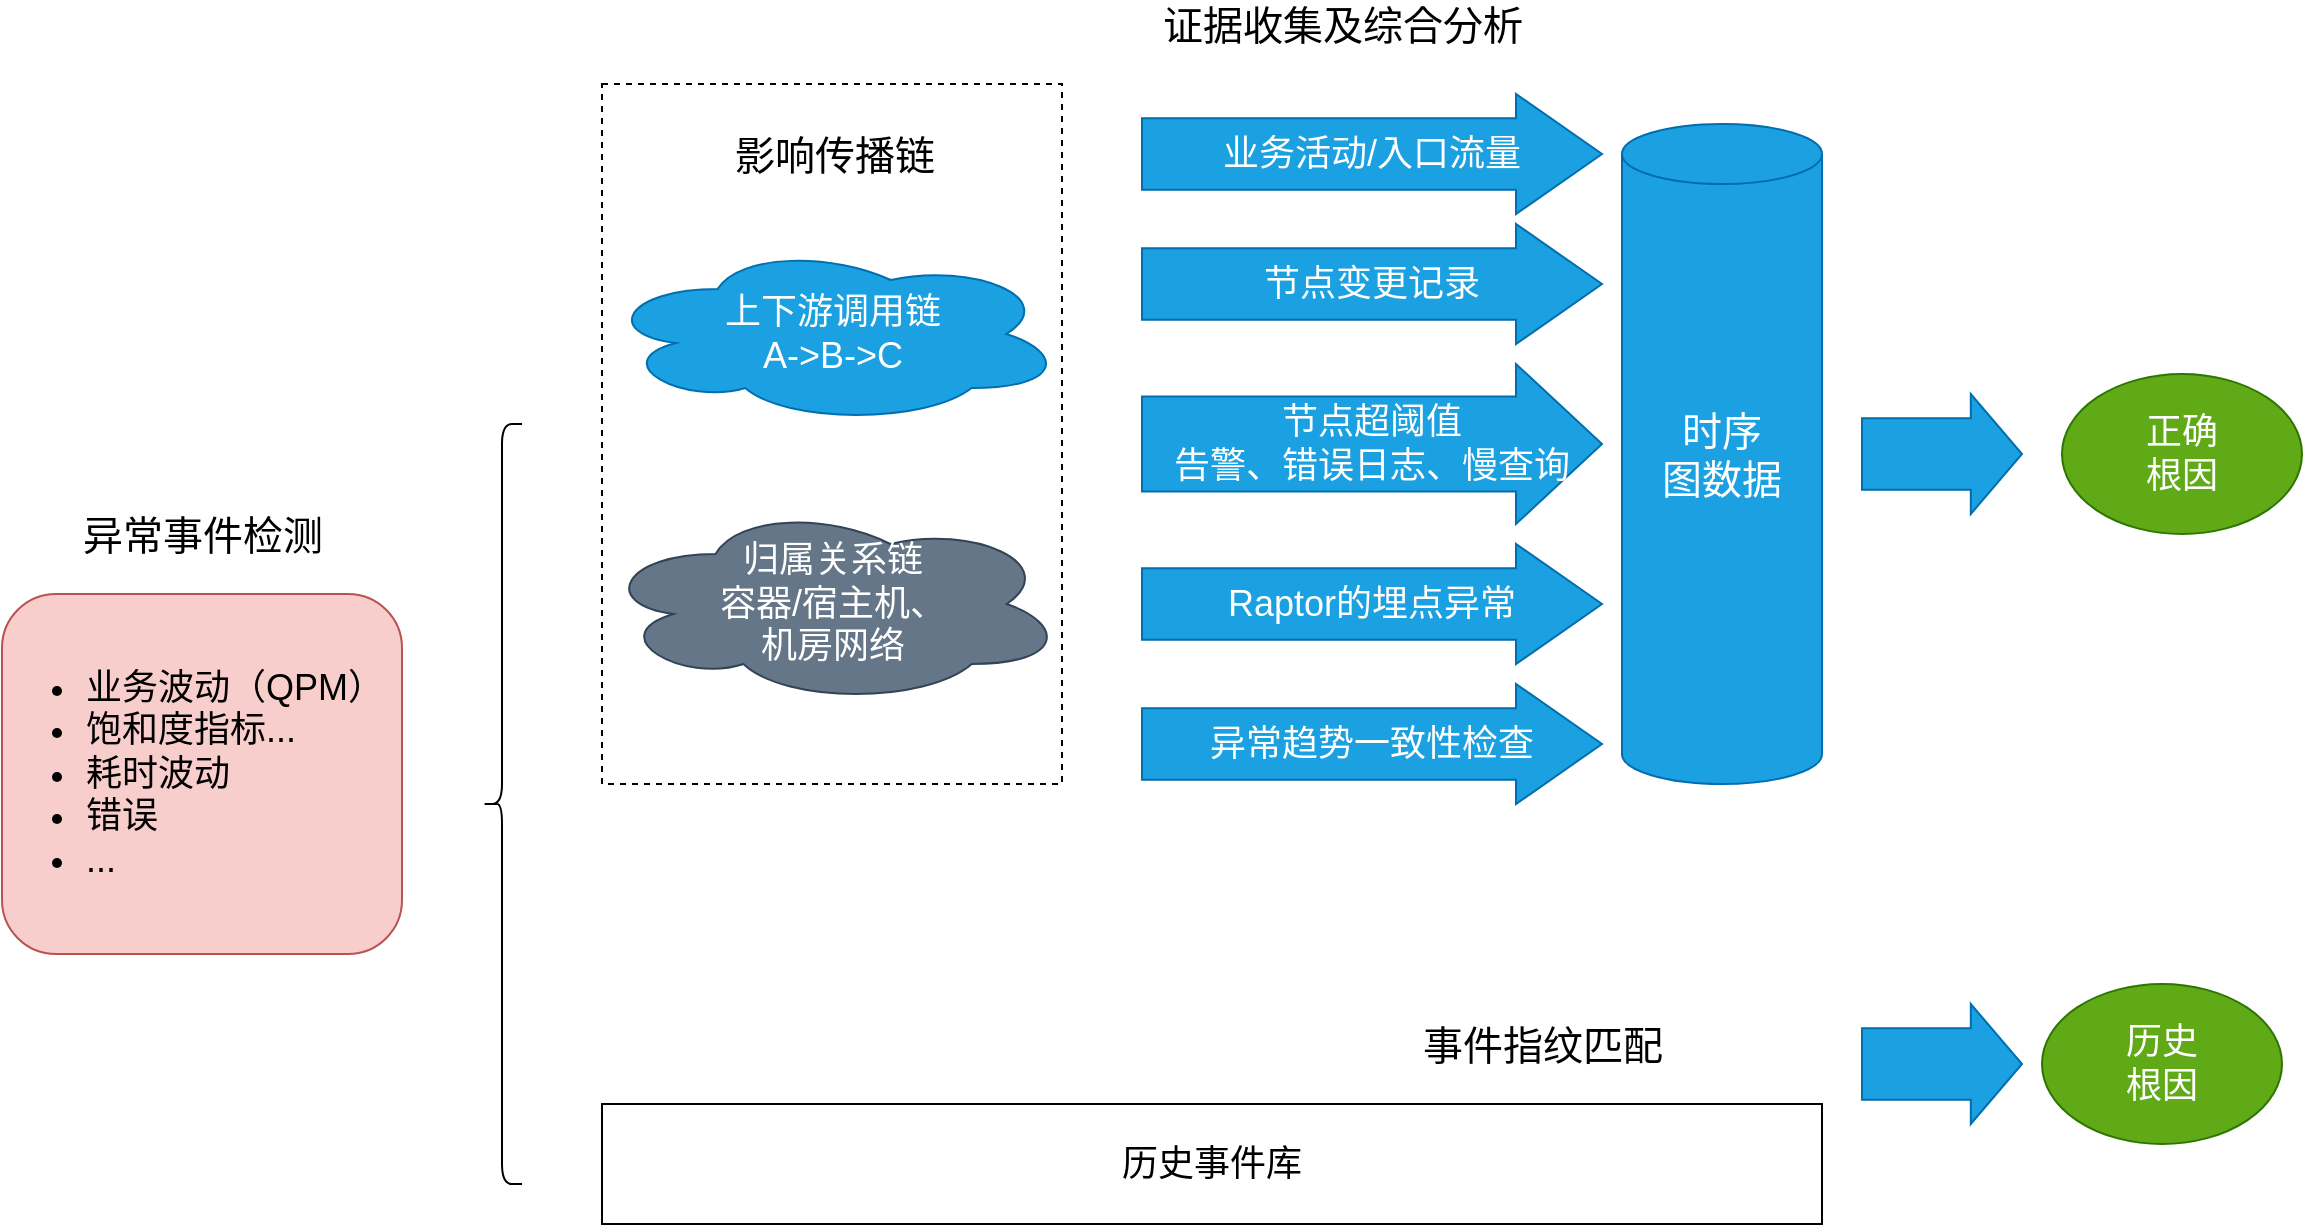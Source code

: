 <mxfile version="20.3.0" type="device"><diagram id="8HwKGQywosMixoEmvUDh" name="第 1 页"><mxGraphModel dx="1106" dy="797" grid="0" gridSize="10" guides="1" tooltips="1" connect="1" arrows="1" fold="1" page="0" pageScale="1" pageWidth="827" pageHeight="1169" math="0" shadow="0"><root><mxCell id="0"/><mxCell id="1" parent="0"/><mxCell id="3QqTEHdCQ1LyKXs7J07S-1" value="" style="rounded=0;whiteSpace=wrap;html=1;fontSize=18;dashed=1;" vertex="1" parent="1"><mxGeometry x="420" y="150" width="230" height="350" as="geometry"/></mxCell><mxCell id="3QqTEHdCQ1LyKXs7J07S-2" value="&lt;ul style=&quot;font-size: 18px&quot;&gt;&lt;li&gt;&lt;span&gt;业务波动（QPM）&lt;/span&gt;&lt;/li&gt;&lt;li&gt;&lt;font style=&quot;font-size: 18px&quot;&gt;饱和度指标...&lt;/font&gt;&lt;/li&gt;&lt;li&gt;耗时波动&lt;/li&gt;&lt;li&gt;错误&lt;/li&gt;&lt;li&gt;...&lt;/li&gt;&lt;/ul&gt;" style="rounded=1;whiteSpace=wrap;html=1;align=left;fillColor=#f8cecc;strokeColor=#b85450;" vertex="1" parent="1"><mxGeometry x="120" y="405" width="200" height="180" as="geometry"/></mxCell><mxCell id="3QqTEHdCQ1LyKXs7J07S-3" value="&lt;font style=&quot;font-size: 20px&quot;&gt;异常事件检测&lt;/font&gt;" style="text;html=1;align=center;verticalAlign=middle;resizable=0;points=[];autosize=1;" vertex="1" parent="1"><mxGeometry x="150" y="365" width="140" height="20" as="geometry"/></mxCell><mxCell id="3QqTEHdCQ1LyKXs7J07S-4" value="上下游调用链&lt;br&gt;A-&amp;gt;B-&amp;gt;C" style="ellipse;shape=cloud;whiteSpace=wrap;html=1;fontSize=18;fillColor=#1ba1e2;strokeColor=#006EAF;fontColor=#ffffff;" vertex="1" parent="1"><mxGeometry x="420" y="230" width="231" height="90" as="geometry"/></mxCell><mxCell id="3QqTEHdCQ1LyKXs7J07S-5" value="归属关系链&lt;br&gt;容器/宿主机、&lt;br&gt;机房网络" style="ellipse;shape=cloud;whiteSpace=wrap;html=1;fontSize=18;fillColor=#647687;strokeColor=#314354;fontColor=#ffffff;" vertex="1" parent="1"><mxGeometry x="418.5" y="360" width="233" height="100" as="geometry"/></mxCell><mxCell id="3QqTEHdCQ1LyKXs7J07S-6" value="&lt;font style=&quot;font-size: 20px&quot;&gt;影响传播链&lt;/font&gt;" style="text;html=1;align=center;verticalAlign=middle;resizable=0;points=[];autosize=1;" vertex="1" parent="1"><mxGeometry x="475.5" y="175" width="120" height="20" as="geometry"/></mxCell><mxCell id="3QqTEHdCQ1LyKXs7J07S-7" value="&lt;font style=&quot;font-size: 20px&quot;&gt;证据收集及综合分析&lt;/font&gt;" style="text;html=1;align=center;verticalAlign=middle;resizable=0;points=[];autosize=1;" vertex="1" parent="1"><mxGeometry x="690" y="110" width="200" height="20" as="geometry"/></mxCell><mxCell id="3QqTEHdCQ1LyKXs7J07S-8" value="历史事件库" style="rounded=0;whiteSpace=wrap;html=1;fontSize=18;" vertex="1" parent="1"><mxGeometry x="420" y="660" width="610" height="60" as="geometry"/></mxCell><mxCell id="3QqTEHdCQ1LyKXs7J07S-9" value="&lt;font style=&quot;font-size: 20px&quot;&gt;事件指纹匹配&lt;/font&gt;" style="text;html=1;align=center;verticalAlign=middle;resizable=0;points=[];autosize=1;" vertex="1" parent="1"><mxGeometry x="820" y="620" width="140" height="20" as="geometry"/></mxCell><mxCell id="3QqTEHdCQ1LyKXs7J07S-10" value="正确&lt;br&gt;根因" style="ellipse;whiteSpace=wrap;html=1;fontSize=18;fillColor=#60a917;strokeColor=#2D7600;fontColor=#ffffff;" vertex="1" parent="1"><mxGeometry x="1150" y="295" width="120" height="80" as="geometry"/></mxCell><mxCell id="3QqTEHdCQ1LyKXs7J07S-11" value="历史&lt;br&gt;根因" style="ellipse;whiteSpace=wrap;html=1;fontSize=18;fillColor=#60a917;strokeColor=#2D7600;fontColor=#ffffff;" vertex="1" parent="1"><mxGeometry x="1140" y="600" width="120" height="80" as="geometry"/></mxCell><mxCell id="3QqTEHdCQ1LyKXs7J07S-12" value="" style="shape=curlyBracket;whiteSpace=wrap;html=1;rounded=1;fontSize=18;" vertex="1" parent="1"><mxGeometry x="360" y="320" width="20" height="380" as="geometry"/></mxCell><mxCell id="3QqTEHdCQ1LyKXs7J07S-13" value="&lt;font style=&quot;font-size: 18px&quot;&gt;节点变更记录&lt;/font&gt;" style="shape=singleArrow;whiteSpace=wrap;html=1;arrowWidth=0.594;arrowSize=0.187;fillColor=#1ba1e2;strokeColor=#006EAF;fontColor=#ffffff;" vertex="1" parent="1"><mxGeometry x="690" y="220" width="230" height="60" as="geometry"/></mxCell><mxCell id="3QqTEHdCQ1LyKXs7J07S-14" value="&lt;font style=&quot;font-size: 18px&quot;&gt;异常趋势一致性检查&lt;/font&gt;" style="shape=singleArrow;whiteSpace=wrap;html=1;arrowWidth=0.594;arrowSize=0.187;fillColor=#1ba1e2;strokeColor=#006EAF;fontColor=#ffffff;" vertex="1" parent="1"><mxGeometry x="690" y="450" width="230" height="60" as="geometry"/></mxCell><mxCell id="3QqTEHdCQ1LyKXs7J07S-15" value="" style="shape=singleArrow;whiteSpace=wrap;html=1;arrowWidth=0.594;arrowSize=0.32;fillColor=#1ba1e2;strokeColor=#006EAF;fontColor=#ffffff;" vertex="1" parent="1"><mxGeometry x="1050" y="305" width="80" height="60" as="geometry"/></mxCell><mxCell id="3QqTEHdCQ1LyKXs7J07S-16" value="" style="shape=singleArrow;whiteSpace=wrap;html=1;arrowWidth=0.594;arrowSize=0.32;fillColor=#1ba1e2;strokeColor=#006EAF;fontColor=#ffffff;" vertex="1" parent="1"><mxGeometry x="1050" y="610" width="80" height="60" as="geometry"/></mxCell><mxCell id="3QqTEHdCQ1LyKXs7J07S-17" value="&lt;font style=&quot;font-size: 18px&quot;&gt;业务活动/入口流量&lt;/font&gt;" style="shape=singleArrow;whiteSpace=wrap;html=1;arrowWidth=0.594;arrowSize=0.187;fillColor=#1ba1e2;strokeColor=#006EAF;fontColor=#ffffff;" vertex="1" parent="1"><mxGeometry x="690" y="155" width="230" height="60" as="geometry"/></mxCell><mxCell id="3QqTEHdCQ1LyKXs7J07S-18" value="&lt;font style=&quot;font-size: 18px&quot;&gt;节点超阈值&lt;br&gt;告警、错误日志、慢查询&lt;/font&gt;" style="shape=singleArrow;whiteSpace=wrap;html=1;arrowWidth=0.594;arrowSize=0.187;fillColor=#1ba1e2;strokeColor=#006EAF;fontColor=#ffffff;" vertex="1" parent="1"><mxGeometry x="690" y="290" width="230" height="80" as="geometry"/></mxCell><mxCell id="3QqTEHdCQ1LyKXs7J07S-19" value="&lt;font style=&quot;font-size: 20px&quot;&gt;时序&lt;br&gt;图数据&lt;/font&gt;" style="shape=cylinder2;whiteSpace=wrap;html=1;boundedLbl=1;backgroundOutline=1;size=15;fillColor=#1ba1e2;strokeColor=#006EAF;fontColor=#ffffff;" vertex="1" parent="1"><mxGeometry x="930" y="170" width="100" height="330" as="geometry"/></mxCell><mxCell id="3QqTEHdCQ1LyKXs7J07S-20" value="&lt;font style=&quot;font-size: 18px&quot;&gt;Raptor的埋点异常&lt;/font&gt;" style="shape=singleArrow;whiteSpace=wrap;html=1;arrowWidth=0.594;arrowSize=0.187;fillColor=#1ba1e2;strokeColor=#006EAF;fontColor=#ffffff;" vertex="1" parent="1"><mxGeometry x="690" y="380" width="230" height="60" as="geometry"/></mxCell></root></mxGraphModel></diagram></mxfile>